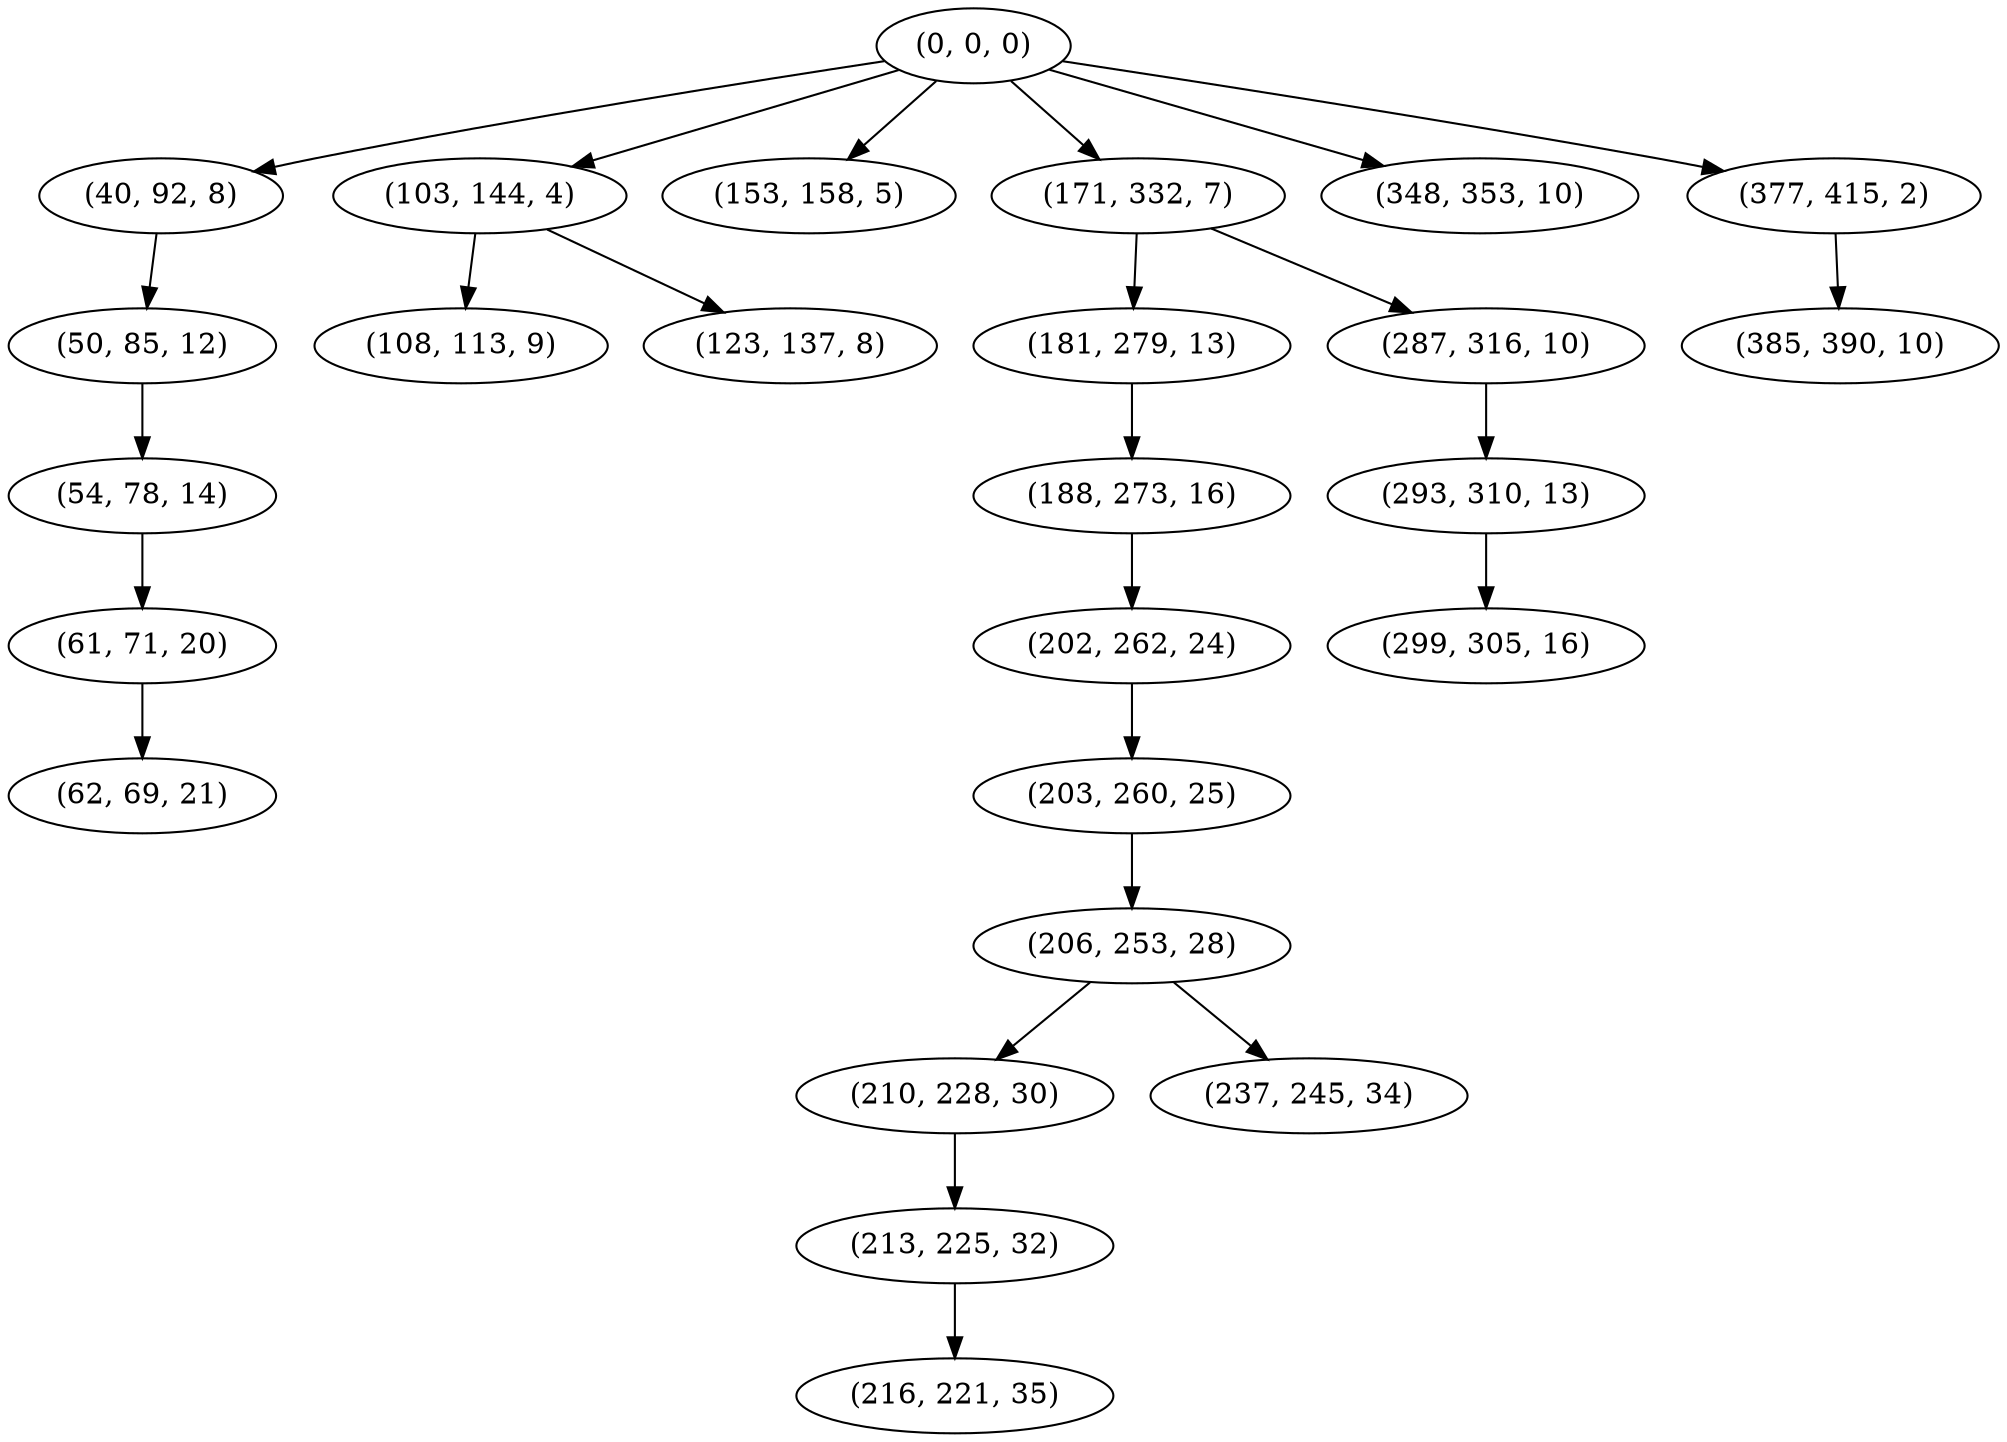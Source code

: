 digraph tree {
    "(0, 0, 0)";
    "(40, 92, 8)";
    "(50, 85, 12)";
    "(54, 78, 14)";
    "(61, 71, 20)";
    "(62, 69, 21)";
    "(103, 144, 4)";
    "(108, 113, 9)";
    "(123, 137, 8)";
    "(153, 158, 5)";
    "(171, 332, 7)";
    "(181, 279, 13)";
    "(188, 273, 16)";
    "(202, 262, 24)";
    "(203, 260, 25)";
    "(206, 253, 28)";
    "(210, 228, 30)";
    "(213, 225, 32)";
    "(216, 221, 35)";
    "(237, 245, 34)";
    "(287, 316, 10)";
    "(293, 310, 13)";
    "(299, 305, 16)";
    "(348, 353, 10)";
    "(377, 415, 2)";
    "(385, 390, 10)";
    "(0, 0, 0)" -> "(40, 92, 8)";
    "(0, 0, 0)" -> "(103, 144, 4)";
    "(0, 0, 0)" -> "(153, 158, 5)";
    "(0, 0, 0)" -> "(171, 332, 7)";
    "(0, 0, 0)" -> "(348, 353, 10)";
    "(0, 0, 0)" -> "(377, 415, 2)";
    "(40, 92, 8)" -> "(50, 85, 12)";
    "(50, 85, 12)" -> "(54, 78, 14)";
    "(54, 78, 14)" -> "(61, 71, 20)";
    "(61, 71, 20)" -> "(62, 69, 21)";
    "(103, 144, 4)" -> "(108, 113, 9)";
    "(103, 144, 4)" -> "(123, 137, 8)";
    "(171, 332, 7)" -> "(181, 279, 13)";
    "(171, 332, 7)" -> "(287, 316, 10)";
    "(181, 279, 13)" -> "(188, 273, 16)";
    "(188, 273, 16)" -> "(202, 262, 24)";
    "(202, 262, 24)" -> "(203, 260, 25)";
    "(203, 260, 25)" -> "(206, 253, 28)";
    "(206, 253, 28)" -> "(210, 228, 30)";
    "(206, 253, 28)" -> "(237, 245, 34)";
    "(210, 228, 30)" -> "(213, 225, 32)";
    "(213, 225, 32)" -> "(216, 221, 35)";
    "(287, 316, 10)" -> "(293, 310, 13)";
    "(293, 310, 13)" -> "(299, 305, 16)";
    "(377, 415, 2)" -> "(385, 390, 10)";
}

